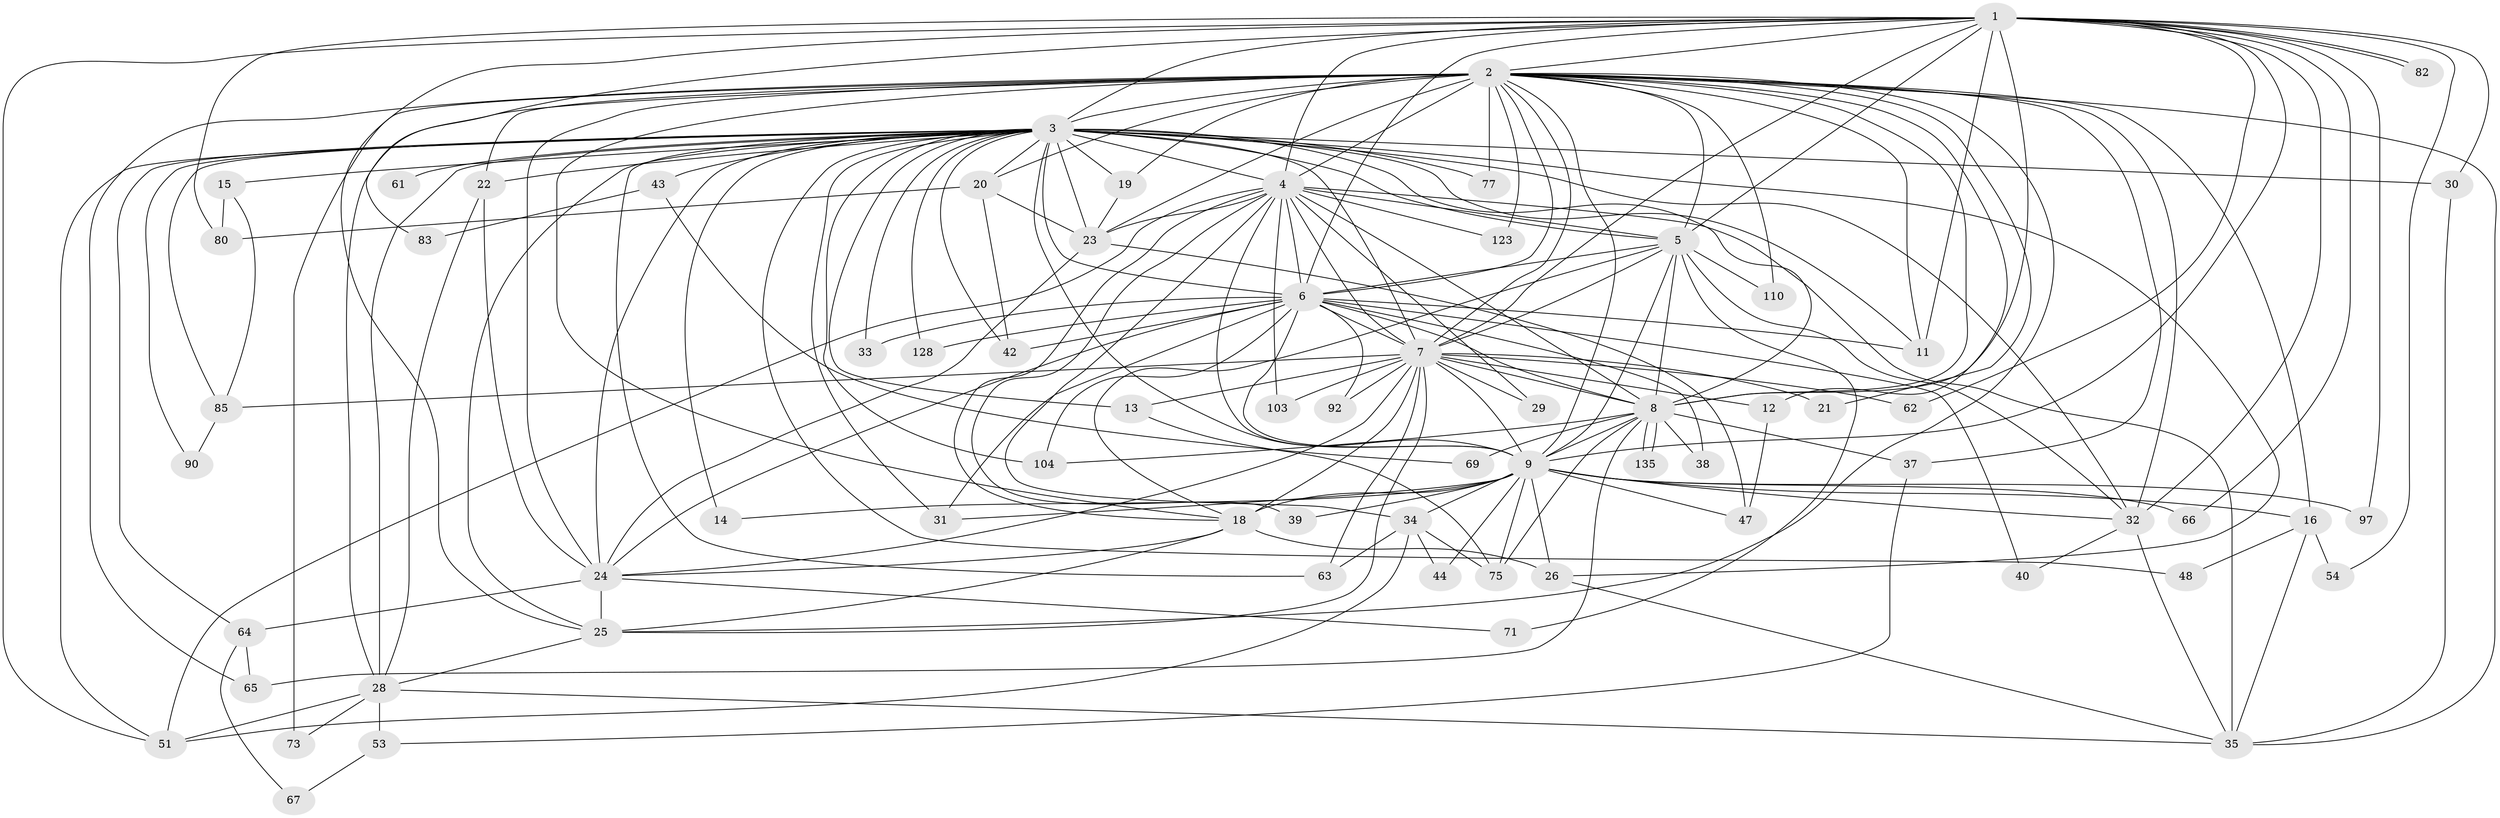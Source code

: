 // original degree distribution, {23: 0.007246376811594203, 24: 0.014492753623188406, 20: 0.014492753623188406, 14: 0.007246376811594203, 19: 0.007246376811594203, 17: 0.007246376811594203, 26: 0.007246376811594203, 43: 0.007246376811594203, 4: 0.07971014492753623, 3: 0.18840579710144928, 2: 0.5507246376811594, 5: 0.043478260869565216, 11: 0.007246376811594203, 6: 0.021739130434782608, 7: 0.014492753623188406, 8: 0.014492753623188406, 9: 0.007246376811594203}
// Generated by graph-tools (version 1.1) at 2025/14/03/09/25 04:14:12]
// undirected, 69 vertices, 194 edges
graph export_dot {
graph [start="1"]
  node [color=gray90,style=filled];
  1;
  2 [super="+52+17+94+55+111+95"];
  3 [super="+10"];
  4;
  5;
  6;
  7;
  8;
  9 [super="+88"];
  11;
  12;
  13 [super="+102"];
  14;
  15;
  16;
  18 [super="+87+72+50"];
  19 [super="+41"];
  20 [super="+68"];
  21;
  22 [super="+96"];
  23 [super="+79+118+27"];
  24 [super="+57+74+45"];
  25 [super="+98+46+122+49"];
  26;
  28 [super="+99"];
  29;
  30;
  31 [super="+109"];
  32 [super="+36+101+59"];
  33;
  34 [super="+117"];
  35 [super="+56+86"];
  37;
  38;
  39;
  40;
  42 [super="+60"];
  43;
  44;
  47 [super="+84+119"];
  48;
  51 [super="+106+137+120"];
  53;
  54;
  61;
  62;
  63;
  64;
  65 [super="+112"];
  66;
  67;
  69;
  71;
  73 [super="+108"];
  75;
  77;
  80 [super="+134"];
  82;
  83;
  85 [super="+113"];
  90;
  92;
  97;
  103;
  104 [super="+121"];
  110;
  123;
  128;
  135;
  1 -- 2;
  1 -- 3 [weight=2];
  1 -- 4;
  1 -- 5;
  1 -- 6;
  1 -- 7;
  1 -- 8;
  1 -- 9;
  1 -- 11;
  1 -- 30;
  1 -- 32;
  1 -- 54;
  1 -- 62;
  1 -- 66;
  1 -- 82;
  1 -- 82;
  1 -- 83;
  1 -- 97;
  1 -- 51;
  1 -- 25 [weight=2];
  1 -- 80;
  2 -- 3 [weight=4];
  2 -- 4 [weight=2];
  2 -- 5;
  2 -- 6;
  2 -- 7 [weight=3];
  2 -- 8;
  2 -- 9 [weight=2];
  2 -- 12;
  2 -- 16;
  2 -- 18 [weight=2];
  2 -- 21;
  2 -- 22 [weight=2];
  2 -- 35;
  2 -- 20;
  2 -- 37;
  2 -- 73 [weight=2];
  2 -- 110;
  2 -- 19 [weight=2];
  2 -- 23;
  2 -- 123;
  2 -- 28;
  2 -- 65;
  2 -- 77;
  2 -- 11;
  2 -- 32;
  2 -- 25;
  2 -- 24;
  3 -- 4 [weight=3];
  3 -- 5 [weight=3];
  3 -- 6 [weight=2];
  3 -- 7 [weight=3];
  3 -- 8 [weight=2];
  3 -- 9 [weight=4];
  3 -- 15 [weight=2];
  3 -- 20 [weight=2];
  3 -- 64;
  3 -- 77;
  3 -- 85;
  3 -- 90;
  3 -- 128;
  3 -- 11;
  3 -- 13;
  3 -- 14;
  3 -- 19 [weight=2];
  3 -- 22 [weight=2];
  3 -- 23 [weight=2];
  3 -- 25;
  3 -- 26;
  3 -- 28 [weight=2];
  3 -- 30;
  3 -- 32 [weight=3];
  3 -- 33;
  3 -- 42;
  3 -- 43;
  3 -- 48;
  3 -- 51;
  3 -- 61;
  3 -- 63;
  3 -- 104;
  3 -- 31;
  3 -- 24;
  4 -- 5;
  4 -- 6;
  4 -- 7;
  4 -- 8;
  4 -- 9;
  4 -- 18;
  4 -- 23;
  4 -- 29;
  4 -- 34;
  4 -- 39;
  4 -- 51;
  4 -- 103;
  4 -- 123;
  4 -- 35;
  5 -- 6;
  5 -- 7;
  5 -- 8;
  5 -- 9;
  5 -- 71;
  5 -- 110;
  5 -- 32;
  5 -- 18;
  6 -- 7;
  6 -- 8;
  6 -- 9;
  6 -- 11;
  6 -- 31;
  6 -- 33;
  6 -- 38;
  6 -- 40;
  6 -- 92;
  6 -- 104;
  6 -- 128;
  6 -- 42;
  6 -- 24;
  7 -- 8;
  7 -- 9;
  7 -- 12;
  7 -- 13;
  7 -- 21;
  7 -- 24;
  7 -- 29;
  7 -- 62;
  7 -- 63;
  7 -- 92;
  7 -- 103;
  7 -- 85;
  7 -- 18;
  7 -- 25;
  8 -- 9;
  8 -- 37;
  8 -- 38;
  8 -- 69;
  8 -- 75;
  8 -- 135;
  8 -- 135;
  8 -- 104;
  8 -- 65;
  9 -- 14;
  9 -- 16;
  9 -- 26;
  9 -- 31;
  9 -- 34;
  9 -- 39;
  9 -- 44;
  9 -- 66;
  9 -- 75;
  9 -- 97;
  9 -- 18 [weight=2];
  9 -- 47;
  9 -- 32;
  12 -- 47;
  13 -- 75;
  15 -- 80;
  15 -- 85;
  16 -- 48;
  16 -- 54;
  16 -- 35;
  18 -- 25;
  18 -- 26;
  18 -- 24;
  19 -- 23;
  20 -- 42;
  20 -- 80;
  20 -- 23;
  22 -- 28;
  22 -- 24;
  23 -- 24;
  23 -- 47 [weight=2];
  24 -- 25 [weight=2];
  24 -- 64;
  24 -- 71;
  25 -- 28;
  26 -- 35;
  28 -- 35;
  28 -- 51;
  28 -- 53;
  28 -- 73;
  30 -- 35;
  32 -- 40;
  32 -- 35;
  34 -- 44;
  34 -- 63;
  34 -- 51;
  34 -- 75;
  37 -- 53;
  43 -- 69;
  43 -- 83;
  53 -- 67;
  64 -- 65;
  64 -- 67;
  85 -- 90;
}
